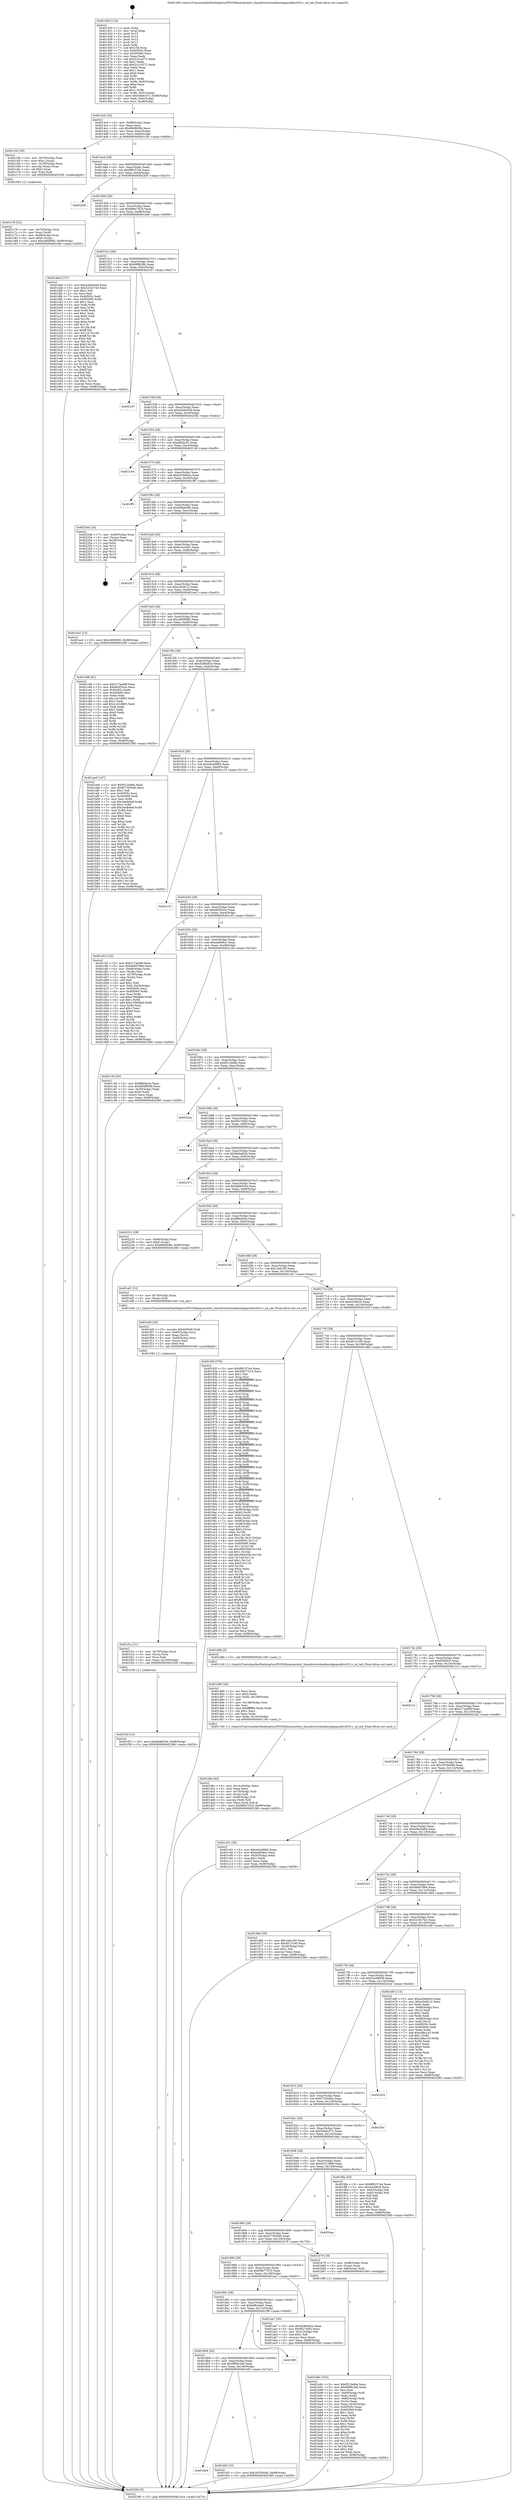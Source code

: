 digraph "0x401450" {
  label = "0x401450 (/mnt/c/Users/mathe/Desktop/tcc/POCII/binaries/extr_linuxdriversmediausbgspcadtcs033.c_sd_init_Final-ollvm.out::main(0))"
  labelloc = "t"
  node[shape=record]

  Entry [label="",width=0.3,height=0.3,shape=circle,fillcolor=black,style=filled]
  "0x4014c4" [label="{
     0x4014c4 [32]\l
     | [instrs]\l
     &nbsp;&nbsp;0x4014c4 \<+6\>: mov -0x98(%rbp),%eax\l
     &nbsp;&nbsp;0x4014ca \<+2\>: mov %eax,%ecx\l
     &nbsp;&nbsp;0x4014cc \<+6\>: sub $0x894f659b,%ecx\l
     &nbsp;&nbsp;0x4014d2 \<+6\>: mov %eax,-0xac(%rbp)\l
     &nbsp;&nbsp;0x4014d8 \<+6\>: mov %ecx,-0xb0(%rbp)\l
     &nbsp;&nbsp;0x4014de \<+6\>: je 0000000000401c5b \<main+0x80b\>\l
  }"]
  "0x401c5b" [label="{
     0x401c5b [29]\l
     | [instrs]\l
     &nbsp;&nbsp;0x401c5b \<+4\>: mov -0x78(%rbp),%rax\l
     &nbsp;&nbsp;0x401c5f \<+6\>: movl $0x1,(%rax)\l
     &nbsp;&nbsp;0x401c65 \<+4\>: mov -0x78(%rbp),%rax\l
     &nbsp;&nbsp;0x401c69 \<+3\>: movslq (%rax),%rax\l
     &nbsp;&nbsp;0x401c6c \<+4\>: shl $0x2,%rax\l
     &nbsp;&nbsp;0x401c70 \<+3\>: mov %rax,%rdi\l
     &nbsp;&nbsp;0x401c73 \<+5\>: call 0000000000401050 \<malloc@plt\>\l
     | [calls]\l
     &nbsp;&nbsp;0x401050 \{1\} (unknown)\l
  }"]
  "0x4014e4" [label="{
     0x4014e4 [28]\l
     | [instrs]\l
     &nbsp;&nbsp;0x4014e4 \<+5\>: jmp 00000000004014e9 \<main+0x99\>\l
     &nbsp;&nbsp;0x4014e9 \<+6\>: mov -0xac(%rbp),%eax\l
     &nbsp;&nbsp;0x4014ef \<+5\>: sub $0x8f8157a4,%eax\l
     &nbsp;&nbsp;0x4014f4 \<+6\>: mov %eax,-0xb4(%rbp)\l
     &nbsp;&nbsp;0x4014fa \<+6\>: je 0000000000402265 \<main+0xe15\>\l
  }"]
  Exit [label="",width=0.3,height=0.3,shape=circle,fillcolor=black,style=filled,peripheries=2]
  "0x402265" [label="{
     0x402265\l
  }", style=dashed]
  "0x401500" [label="{
     0x401500 [28]\l
     | [instrs]\l
     &nbsp;&nbsp;0x401500 \<+5\>: jmp 0000000000401505 \<main+0xb5\>\l
     &nbsp;&nbsp;0x401505 \<+6\>: mov -0xac(%rbp),%eax\l
     &nbsp;&nbsp;0x40150b \<+5\>: sub $0x98dc7d19,%eax\l
     &nbsp;&nbsp;0x401510 \<+6\>: mov %eax,-0xb8(%rbp)\l
     &nbsp;&nbsp;0x401516 \<+6\>: je 0000000000401de6 \<main+0x996\>\l
  }"]
  "0x401f2f" [label="{
     0x401f2f [15]\l
     | [instrs]\l
     &nbsp;&nbsp;0x401f2f \<+10\>: movl $0xfddbf344,-0x98(%rbp)\l
     &nbsp;&nbsp;0x401f39 \<+5\>: jmp 0000000000402380 \<main+0xf30\>\l
  }"]
  "0x401de6" [label="{
     0x401de6 [137]\l
     | [instrs]\l
     &nbsp;&nbsp;0x401de6 \<+5\>: mov $0xa2b6ed3d,%eax\l
     &nbsp;&nbsp;0x401deb \<+5\>: mov $0x522027d3,%ecx\l
     &nbsp;&nbsp;0x401df0 \<+2\>: mov $0x1,%dl\l
     &nbsp;&nbsp;0x401df2 \<+2\>: xor %esi,%esi\l
     &nbsp;&nbsp;0x401df4 \<+7\>: mov 0x40505c,%edi\l
     &nbsp;&nbsp;0x401dfb \<+8\>: mov 0x405060,%r8d\l
     &nbsp;&nbsp;0x401e03 \<+3\>: sub $0x1,%esi\l
     &nbsp;&nbsp;0x401e06 \<+3\>: mov %edi,%r9d\l
     &nbsp;&nbsp;0x401e09 \<+3\>: add %esi,%r9d\l
     &nbsp;&nbsp;0x401e0c \<+4\>: imul %r9d,%edi\l
     &nbsp;&nbsp;0x401e10 \<+3\>: and $0x1,%edi\l
     &nbsp;&nbsp;0x401e13 \<+3\>: cmp $0x0,%edi\l
     &nbsp;&nbsp;0x401e16 \<+4\>: sete %r10b\l
     &nbsp;&nbsp;0x401e1a \<+4\>: cmp $0xa,%r8d\l
     &nbsp;&nbsp;0x401e1e \<+4\>: setl %r11b\l
     &nbsp;&nbsp;0x401e22 \<+3\>: mov %r10b,%bl\l
     &nbsp;&nbsp;0x401e25 \<+3\>: xor $0xff,%bl\l
     &nbsp;&nbsp;0x401e28 \<+3\>: mov %r11b,%r14b\l
     &nbsp;&nbsp;0x401e2b \<+4\>: xor $0xff,%r14b\l
     &nbsp;&nbsp;0x401e2f \<+3\>: xor $0x0,%dl\l
     &nbsp;&nbsp;0x401e32 \<+3\>: mov %bl,%r15b\l
     &nbsp;&nbsp;0x401e35 \<+4\>: and $0x0,%r15b\l
     &nbsp;&nbsp;0x401e39 \<+3\>: and %dl,%r10b\l
     &nbsp;&nbsp;0x401e3c \<+3\>: mov %r14b,%r12b\l
     &nbsp;&nbsp;0x401e3f \<+4\>: and $0x0,%r12b\l
     &nbsp;&nbsp;0x401e43 \<+3\>: and %dl,%r11b\l
     &nbsp;&nbsp;0x401e46 \<+3\>: or %r10b,%r15b\l
     &nbsp;&nbsp;0x401e49 \<+3\>: or %r11b,%r12b\l
     &nbsp;&nbsp;0x401e4c \<+3\>: xor %r12b,%r15b\l
     &nbsp;&nbsp;0x401e4f \<+3\>: or %r14b,%bl\l
     &nbsp;&nbsp;0x401e52 \<+3\>: xor $0xff,%bl\l
     &nbsp;&nbsp;0x401e55 \<+3\>: or $0x0,%dl\l
     &nbsp;&nbsp;0x401e58 \<+2\>: and %dl,%bl\l
     &nbsp;&nbsp;0x401e5a \<+3\>: or %bl,%r15b\l
     &nbsp;&nbsp;0x401e5d \<+4\>: test $0x1,%r15b\l
     &nbsp;&nbsp;0x401e61 \<+3\>: cmovne %ecx,%eax\l
     &nbsp;&nbsp;0x401e64 \<+6\>: mov %eax,-0x98(%rbp)\l
     &nbsp;&nbsp;0x401e6a \<+5\>: jmp 0000000000402380 \<main+0xf30\>\l
  }"]
  "0x40151c" [label="{
     0x40151c [28]\l
     | [instrs]\l
     &nbsp;&nbsp;0x40151c \<+5\>: jmp 0000000000401521 \<main+0xd1\>\l
     &nbsp;&nbsp;0x401521 \<+6\>: mov -0xac(%rbp),%eax\l
     &nbsp;&nbsp;0x401527 \<+5\>: sub $0x98ffb28b,%eax\l
     &nbsp;&nbsp;0x40152c \<+6\>: mov %eax,-0xbc(%rbp)\l
     &nbsp;&nbsp;0x401532 \<+6\>: je 0000000000402167 \<main+0xd17\>\l
  }"]
  "0x401f1a" [label="{
     0x401f1a [21]\l
     | [instrs]\l
     &nbsp;&nbsp;0x401f1a \<+4\>: mov -0x70(%rbp),%rcx\l
     &nbsp;&nbsp;0x401f1e \<+3\>: mov (%rcx),%rcx\l
     &nbsp;&nbsp;0x401f21 \<+3\>: mov %rcx,%rdi\l
     &nbsp;&nbsp;0x401f24 \<+6\>: mov %eax,-0x150(%rbp)\l
     &nbsp;&nbsp;0x401f2a \<+5\>: call 0000000000401030 \<free@plt\>\l
     | [calls]\l
     &nbsp;&nbsp;0x401030 \{1\} (unknown)\l
  }"]
  "0x402167" [label="{
     0x402167\l
  }", style=dashed]
  "0x401538" [label="{
     0x401538 [28]\l
     | [instrs]\l
     &nbsp;&nbsp;0x401538 \<+5\>: jmp 000000000040153d \<main+0xed\>\l
     &nbsp;&nbsp;0x40153d \<+6\>: mov -0xac(%rbp),%eax\l
     &nbsp;&nbsp;0x401543 \<+5\>: sub $0xa2b6ed3d,%eax\l
     &nbsp;&nbsp;0x401548 \<+6\>: mov %eax,-0xc0(%rbp)\l
     &nbsp;&nbsp;0x40154e \<+6\>: je 0000000000402302 \<main+0xeb2\>\l
  }"]
  "0x401efd" [label="{
     0x401efd [29]\l
     | [instrs]\l
     &nbsp;&nbsp;0x401efd \<+10\>: movabs $0x4030d6,%rdi\l
     &nbsp;&nbsp;0x401f07 \<+4\>: mov -0x60(%rbp),%rcx\l
     &nbsp;&nbsp;0x401f0b \<+2\>: mov %eax,(%rcx)\l
     &nbsp;&nbsp;0x401f0d \<+4\>: mov -0x60(%rbp),%rcx\l
     &nbsp;&nbsp;0x401f11 \<+2\>: mov (%rcx),%esi\l
     &nbsp;&nbsp;0x401f13 \<+2\>: mov $0x0,%al\l
     &nbsp;&nbsp;0x401f15 \<+5\>: call 0000000000401040 \<printf@plt\>\l
     | [calls]\l
     &nbsp;&nbsp;0x401040 \{1\} (unknown)\l
  }"]
  "0x402302" [label="{
     0x402302\l
  }", style=dashed]
  "0x401554" [label="{
     0x401554 [28]\l
     | [instrs]\l
     &nbsp;&nbsp;0x401554 \<+5\>: jmp 0000000000401559 \<main+0x109\>\l
     &nbsp;&nbsp;0x401559 \<+6\>: mov -0xac(%rbp),%eax\l
     &nbsp;&nbsp;0x40155f \<+5\>: sub $0xa6f2e2f1,%eax\l
     &nbsp;&nbsp;0x401564 \<+6\>: mov %eax,-0xc4(%rbp)\l
     &nbsp;&nbsp;0x40156a \<+6\>: je 0000000000402149 \<main+0xcf9\>\l
  }"]
  "0x401dbc" [label="{
     0x401dbc [42]\l
     | [instrs]\l
     &nbsp;&nbsp;0x401dbc \<+6\>: mov -0x14c(%rbp),%ecx\l
     &nbsp;&nbsp;0x401dc2 \<+3\>: imul %eax,%ecx\l
     &nbsp;&nbsp;0x401dc5 \<+4\>: mov -0x70(%rbp),%rdi\l
     &nbsp;&nbsp;0x401dc9 \<+3\>: mov (%rdi),%rdi\l
     &nbsp;&nbsp;0x401dcc \<+4\>: mov -0x68(%rbp),%r8\l
     &nbsp;&nbsp;0x401dd0 \<+3\>: movslq (%r8),%r8\l
     &nbsp;&nbsp;0x401dd3 \<+4\>: mov %ecx,(%rdi,%r8,4)\l
     &nbsp;&nbsp;0x401dd7 \<+10\>: movl $0x98dc7d19,-0x98(%rbp)\l
     &nbsp;&nbsp;0x401de1 \<+5\>: jmp 0000000000402380 \<main+0xf30\>\l
  }"]
  "0x402149" [label="{
     0x402149\l
  }", style=dashed]
  "0x401570" [label="{
     0x401570 [28]\l
     | [instrs]\l
     &nbsp;&nbsp;0x401570 \<+5\>: jmp 0000000000401575 \<main+0x125\>\l
     &nbsp;&nbsp;0x401575 \<+6\>: mov -0xac(%rbp),%eax\l
     &nbsp;&nbsp;0x40157b \<+5\>: sub $0xb329da2e,%eax\l
     &nbsp;&nbsp;0x401580 \<+6\>: mov %eax,-0xc8(%rbp)\l
     &nbsp;&nbsp;0x401586 \<+6\>: je 0000000000401ff5 \<main+0xba5\>\l
  }"]
  "0x401d90" [label="{
     0x401d90 [44]\l
     | [instrs]\l
     &nbsp;&nbsp;0x401d90 \<+2\>: xor %ecx,%ecx\l
     &nbsp;&nbsp;0x401d92 \<+5\>: mov $0x2,%edx\l
     &nbsp;&nbsp;0x401d97 \<+6\>: mov %edx,-0x148(%rbp)\l
     &nbsp;&nbsp;0x401d9d \<+1\>: cltd\l
     &nbsp;&nbsp;0x401d9e \<+6\>: mov -0x148(%rbp),%esi\l
     &nbsp;&nbsp;0x401da4 \<+2\>: idiv %esi\l
     &nbsp;&nbsp;0x401da6 \<+6\>: imul $0xfffffffe,%edx,%edx\l
     &nbsp;&nbsp;0x401dac \<+3\>: sub $0x1,%ecx\l
     &nbsp;&nbsp;0x401daf \<+2\>: sub %ecx,%edx\l
     &nbsp;&nbsp;0x401db1 \<+6\>: mov %edx,-0x14c(%rbp)\l
     &nbsp;&nbsp;0x401db7 \<+5\>: call 0000000000401160 \<next_i\>\l
     | [calls]\l
     &nbsp;&nbsp;0x401160 \{1\} (/mnt/c/Users/mathe/Desktop/tcc/POCII/binaries/extr_linuxdriversmediausbgspcadtcs033.c_sd_init_Final-ollvm.out::next_i)\l
  }"]
  "0x401ff5" [label="{
     0x401ff5\l
  }", style=dashed]
  "0x40158c" [label="{
     0x40158c [28]\l
     | [instrs]\l
     &nbsp;&nbsp;0x40158c \<+5\>: jmp 0000000000401591 \<main+0x141\>\l
     &nbsp;&nbsp;0x401591 \<+6\>: mov -0xac(%rbp),%eax\l
     &nbsp;&nbsp;0x401597 \<+5\>: sub $0xb9b6fc86,%eax\l
     &nbsp;&nbsp;0x40159c \<+6\>: mov %eax,-0xcc(%rbp)\l
     &nbsp;&nbsp;0x4015a2 \<+6\>: je 000000000040224d \<main+0xdfd\>\l
  }"]
  "0x401c78" [label="{
     0x401c78 [32]\l
     | [instrs]\l
     &nbsp;&nbsp;0x401c78 \<+4\>: mov -0x70(%rbp),%rdi\l
     &nbsp;&nbsp;0x401c7c \<+3\>: mov %rax,(%rdi)\l
     &nbsp;&nbsp;0x401c7f \<+4\>: mov -0x68(%rbp),%rax\l
     &nbsp;&nbsp;0x401c83 \<+6\>: movl $0x0,(%rax)\l
     &nbsp;&nbsp;0x401c89 \<+10\>: movl $0xcd95f085,-0x98(%rbp)\l
     &nbsp;&nbsp;0x401c93 \<+5\>: jmp 0000000000402380 \<main+0xf30\>\l
  }"]
  "0x40224d" [label="{
     0x40224d [24]\l
     | [instrs]\l
     &nbsp;&nbsp;0x40224d \<+7\>: mov -0x90(%rbp),%rax\l
     &nbsp;&nbsp;0x402254 \<+2\>: mov (%rax),%eax\l
     &nbsp;&nbsp;0x402256 \<+4\>: lea -0x28(%rbp),%rsp\l
     &nbsp;&nbsp;0x40225a \<+1\>: pop %rbx\l
     &nbsp;&nbsp;0x40225b \<+2\>: pop %r12\l
     &nbsp;&nbsp;0x40225d \<+2\>: pop %r13\l
     &nbsp;&nbsp;0x40225f \<+2\>: pop %r14\l
     &nbsp;&nbsp;0x402261 \<+2\>: pop %r15\l
     &nbsp;&nbsp;0x402263 \<+1\>: pop %rbp\l
     &nbsp;&nbsp;0x402264 \<+1\>: ret\l
  }"]
  "0x4015a8" [label="{
     0x4015a8 [28]\l
     | [instrs]\l
     &nbsp;&nbsp;0x4015a8 \<+5\>: jmp 00000000004015ad \<main+0x15d\>\l
     &nbsp;&nbsp;0x4015ad \<+6\>: mov -0xac(%rbp),%eax\l
     &nbsp;&nbsp;0x4015b3 \<+5\>: sub $0xbc4c2a01,%eax\l
     &nbsp;&nbsp;0x4015b8 \<+6\>: mov %eax,-0xd0(%rbp)\l
     &nbsp;&nbsp;0x4015be \<+6\>: je 0000000000402017 \<main+0xbc7\>\l
  }"]
  "0x4018d4" [label="{
     0x4018d4\l
  }", style=dashed]
  "0x402017" [label="{
     0x402017\l
  }", style=dashed]
  "0x4015c4" [label="{
     0x4015c4 [28]\l
     | [instrs]\l
     &nbsp;&nbsp;0x4015c4 \<+5\>: jmp 00000000004015c9 \<main+0x179\>\l
     &nbsp;&nbsp;0x4015c9 \<+6\>: mov -0xac(%rbp),%eax\l
     &nbsp;&nbsp;0x4015cf \<+5\>: sub $0xcc9c8c12,%eax\l
     &nbsp;&nbsp;0x4015d4 \<+6\>: mov %eax,-0xd4(%rbp)\l
     &nbsp;&nbsp;0x4015da \<+6\>: je 0000000000401ee2 \<main+0xa92\>\l
  }"]
  "0x401bf2" [label="{
     0x401bf2 [15]\l
     | [instrs]\l
     &nbsp;&nbsp;0x401bf2 \<+10\>: movl $0x30350d46,-0x98(%rbp)\l
     &nbsp;&nbsp;0x401bfc \<+5\>: jmp 0000000000402380 \<main+0xf30\>\l
  }"]
  "0x401ee2" [label="{
     0x401ee2 [15]\l
     | [instrs]\l
     &nbsp;&nbsp;0x401ee2 \<+10\>: movl $0xcd95f085,-0x98(%rbp)\l
     &nbsp;&nbsp;0x401eec \<+5\>: jmp 0000000000402380 \<main+0xf30\>\l
  }"]
  "0x4015e0" [label="{
     0x4015e0 [28]\l
     | [instrs]\l
     &nbsp;&nbsp;0x4015e0 \<+5\>: jmp 00000000004015e5 \<main+0x195\>\l
     &nbsp;&nbsp;0x4015e5 \<+6\>: mov -0xac(%rbp),%eax\l
     &nbsp;&nbsp;0x4015eb \<+5\>: sub $0xcd95f085,%eax\l
     &nbsp;&nbsp;0x4015f0 \<+6\>: mov %eax,-0xd8(%rbp)\l
     &nbsp;&nbsp;0x4015f6 \<+6\>: je 0000000000401c98 \<main+0x848\>\l
  }"]
  "0x4018b8" [label="{
     0x4018b8 [28]\l
     | [instrs]\l
     &nbsp;&nbsp;0x4018b8 \<+5\>: jmp 00000000004018bd \<main+0x46d\>\l
     &nbsp;&nbsp;0x4018bd \<+6\>: mov -0xac(%rbp),%eax\l
     &nbsp;&nbsp;0x4018c3 \<+5\>: sub $0x6f69c2a6,%eax\l
     &nbsp;&nbsp;0x4018c8 \<+6\>: mov %eax,-0x140(%rbp)\l
     &nbsp;&nbsp;0x4018ce \<+6\>: je 0000000000401bf2 \<main+0x7a2\>\l
  }"]
  "0x401c98" [label="{
     0x401c98 [91]\l
     | [instrs]\l
     &nbsp;&nbsp;0x401c98 \<+5\>: mov $0x217ae99f,%eax\l
     &nbsp;&nbsp;0x401c9d \<+5\>: mov $0xe63f342e,%ecx\l
     &nbsp;&nbsp;0x401ca2 \<+7\>: mov 0x40505c,%edx\l
     &nbsp;&nbsp;0x401ca9 \<+7\>: mov 0x405060,%esi\l
     &nbsp;&nbsp;0x401cb0 \<+2\>: mov %edx,%edi\l
     &nbsp;&nbsp;0x401cb2 \<+6\>: sub $0x1c41d893,%edi\l
     &nbsp;&nbsp;0x401cb8 \<+3\>: sub $0x1,%edi\l
     &nbsp;&nbsp;0x401cbb \<+6\>: add $0x1c41d893,%edi\l
     &nbsp;&nbsp;0x401cc1 \<+3\>: imul %edi,%edx\l
     &nbsp;&nbsp;0x401cc4 \<+3\>: and $0x1,%edx\l
     &nbsp;&nbsp;0x401cc7 \<+3\>: cmp $0x0,%edx\l
     &nbsp;&nbsp;0x401cca \<+4\>: sete %r8b\l
     &nbsp;&nbsp;0x401cce \<+3\>: cmp $0xa,%esi\l
     &nbsp;&nbsp;0x401cd1 \<+4\>: setl %r9b\l
     &nbsp;&nbsp;0x401cd5 \<+3\>: mov %r8b,%r10b\l
     &nbsp;&nbsp;0x401cd8 \<+3\>: and %r9b,%r10b\l
     &nbsp;&nbsp;0x401cdb \<+3\>: xor %r9b,%r8b\l
     &nbsp;&nbsp;0x401cde \<+3\>: or %r8b,%r10b\l
     &nbsp;&nbsp;0x401ce1 \<+4\>: test $0x1,%r10b\l
     &nbsp;&nbsp;0x401ce5 \<+3\>: cmovne %ecx,%eax\l
     &nbsp;&nbsp;0x401ce8 \<+6\>: mov %eax,-0x98(%rbp)\l
     &nbsp;&nbsp;0x401cee \<+5\>: jmp 0000000000402380 \<main+0xf30\>\l
  }"]
  "0x4015fc" [label="{
     0x4015fc [28]\l
     | [instrs]\l
     &nbsp;&nbsp;0x4015fc \<+5\>: jmp 0000000000401601 \<main+0x1b1\>\l
     &nbsp;&nbsp;0x401601 \<+6\>: mov -0xac(%rbp),%eax\l
     &nbsp;&nbsp;0x401607 \<+5\>: sub $0xd286a92e,%eax\l
     &nbsp;&nbsp;0x40160c \<+6\>: mov %eax,-0xdc(%rbp)\l
     &nbsp;&nbsp;0x401612 \<+6\>: je 0000000000401ae6 \<main+0x696\>\l
  }"]
  "0x401f9f" [label="{
     0x401f9f\l
  }", style=dashed]
  "0x401ae6" [label="{
     0x401ae6 [147]\l
     | [instrs]\l
     &nbsp;&nbsp;0x401ae6 \<+5\>: mov $0xf512ed8a,%eax\l
     &nbsp;&nbsp;0x401aeb \<+5\>: mov $0x67763046,%ecx\l
     &nbsp;&nbsp;0x401af0 \<+2\>: mov $0x1,%dl\l
     &nbsp;&nbsp;0x401af2 \<+7\>: mov 0x40505c,%esi\l
     &nbsp;&nbsp;0x401af9 \<+7\>: mov 0x405060,%edi\l
     &nbsp;&nbsp;0x401b00 \<+3\>: mov %esi,%r8d\l
     &nbsp;&nbsp;0x401b03 \<+7\>: sub $0x3ee8deef,%r8d\l
     &nbsp;&nbsp;0x401b0a \<+4\>: sub $0x1,%r8d\l
     &nbsp;&nbsp;0x401b0e \<+7\>: add $0x3ee8deef,%r8d\l
     &nbsp;&nbsp;0x401b15 \<+4\>: imul %r8d,%esi\l
     &nbsp;&nbsp;0x401b19 \<+3\>: and $0x1,%esi\l
     &nbsp;&nbsp;0x401b1c \<+3\>: cmp $0x0,%esi\l
     &nbsp;&nbsp;0x401b1f \<+4\>: sete %r9b\l
     &nbsp;&nbsp;0x401b23 \<+3\>: cmp $0xa,%edi\l
     &nbsp;&nbsp;0x401b26 \<+4\>: setl %r10b\l
     &nbsp;&nbsp;0x401b2a \<+3\>: mov %r9b,%r11b\l
     &nbsp;&nbsp;0x401b2d \<+4\>: xor $0xff,%r11b\l
     &nbsp;&nbsp;0x401b31 \<+3\>: mov %r10b,%bl\l
     &nbsp;&nbsp;0x401b34 \<+3\>: xor $0xff,%bl\l
     &nbsp;&nbsp;0x401b37 \<+3\>: xor $0x1,%dl\l
     &nbsp;&nbsp;0x401b3a \<+3\>: mov %r11b,%r14b\l
     &nbsp;&nbsp;0x401b3d \<+4\>: and $0xff,%r14b\l
     &nbsp;&nbsp;0x401b41 \<+3\>: and %dl,%r9b\l
     &nbsp;&nbsp;0x401b44 \<+3\>: mov %bl,%r15b\l
     &nbsp;&nbsp;0x401b47 \<+4\>: and $0xff,%r15b\l
     &nbsp;&nbsp;0x401b4b \<+3\>: and %dl,%r10b\l
     &nbsp;&nbsp;0x401b4e \<+3\>: or %r9b,%r14b\l
     &nbsp;&nbsp;0x401b51 \<+3\>: or %r10b,%r15b\l
     &nbsp;&nbsp;0x401b54 \<+3\>: xor %r15b,%r14b\l
     &nbsp;&nbsp;0x401b57 \<+3\>: or %bl,%r11b\l
     &nbsp;&nbsp;0x401b5a \<+4\>: xor $0xff,%r11b\l
     &nbsp;&nbsp;0x401b5e \<+3\>: or $0x1,%dl\l
     &nbsp;&nbsp;0x401b61 \<+3\>: and %dl,%r11b\l
     &nbsp;&nbsp;0x401b64 \<+3\>: or %r11b,%r14b\l
     &nbsp;&nbsp;0x401b67 \<+4\>: test $0x1,%r14b\l
     &nbsp;&nbsp;0x401b6b \<+3\>: cmovne %ecx,%eax\l
     &nbsp;&nbsp;0x401b6e \<+6\>: mov %eax,-0x98(%rbp)\l
     &nbsp;&nbsp;0x401b74 \<+5\>: jmp 0000000000402380 \<main+0xf30\>\l
  }"]
  "0x401618" [label="{
     0x401618 [28]\l
     | [instrs]\l
     &nbsp;&nbsp;0x401618 \<+5\>: jmp 000000000040161d \<main+0x1cd\>\l
     &nbsp;&nbsp;0x40161d \<+6\>: mov -0xac(%rbp),%eax\l
     &nbsp;&nbsp;0x401623 \<+5\>: sub $0xe42e9682,%eax\l
     &nbsp;&nbsp;0x401628 \<+6\>: mov %eax,-0xe0(%rbp)\l
     &nbsp;&nbsp;0x40162e \<+6\>: je 0000000000401c1f \<main+0x7cf\>\l
  }"]
  "0x401b8c" [label="{
     0x401b8c [102]\l
     | [instrs]\l
     &nbsp;&nbsp;0x401b8c \<+5\>: mov $0xf512ed8a,%ecx\l
     &nbsp;&nbsp;0x401b91 \<+5\>: mov $0x6f69c2a6,%edx\l
     &nbsp;&nbsp;0x401b96 \<+2\>: xor %esi,%esi\l
     &nbsp;&nbsp;0x401b98 \<+4\>: mov -0x80(%rbp),%rdi\l
     &nbsp;&nbsp;0x401b9c \<+2\>: mov %eax,(%rdi)\l
     &nbsp;&nbsp;0x401b9e \<+4\>: mov -0x80(%rbp),%rdi\l
     &nbsp;&nbsp;0x401ba2 \<+2\>: mov (%rdi),%eax\l
     &nbsp;&nbsp;0x401ba4 \<+3\>: mov %eax,-0x30(%rbp)\l
     &nbsp;&nbsp;0x401ba7 \<+7\>: mov 0x40505c,%eax\l
     &nbsp;&nbsp;0x401bae \<+8\>: mov 0x405060,%r8d\l
     &nbsp;&nbsp;0x401bb6 \<+3\>: sub $0x1,%esi\l
     &nbsp;&nbsp;0x401bb9 \<+3\>: mov %eax,%r9d\l
     &nbsp;&nbsp;0x401bbc \<+3\>: add %esi,%r9d\l
     &nbsp;&nbsp;0x401bbf \<+4\>: imul %r9d,%eax\l
     &nbsp;&nbsp;0x401bc3 \<+3\>: and $0x1,%eax\l
     &nbsp;&nbsp;0x401bc6 \<+3\>: cmp $0x0,%eax\l
     &nbsp;&nbsp;0x401bc9 \<+4\>: sete %r10b\l
     &nbsp;&nbsp;0x401bcd \<+4\>: cmp $0xa,%r8d\l
     &nbsp;&nbsp;0x401bd1 \<+4\>: setl %r11b\l
     &nbsp;&nbsp;0x401bd5 \<+3\>: mov %r10b,%bl\l
     &nbsp;&nbsp;0x401bd8 \<+3\>: and %r11b,%bl\l
     &nbsp;&nbsp;0x401bdb \<+3\>: xor %r11b,%r10b\l
     &nbsp;&nbsp;0x401bde \<+3\>: or %r10b,%bl\l
     &nbsp;&nbsp;0x401be1 \<+3\>: test $0x1,%bl\l
     &nbsp;&nbsp;0x401be4 \<+3\>: cmovne %edx,%ecx\l
     &nbsp;&nbsp;0x401be7 \<+6\>: mov %ecx,-0x98(%rbp)\l
     &nbsp;&nbsp;0x401bed \<+5\>: jmp 0000000000402380 \<main+0xf30\>\l
  }"]
  "0x401c1f" [label="{
     0x401c1f\l
  }", style=dashed]
  "0x401634" [label="{
     0x401634 [28]\l
     | [instrs]\l
     &nbsp;&nbsp;0x401634 \<+5\>: jmp 0000000000401639 \<main+0x1e9\>\l
     &nbsp;&nbsp;0x401639 \<+6\>: mov -0xac(%rbp),%eax\l
     &nbsp;&nbsp;0x40163f \<+5\>: sub $0xe63f342e,%eax\l
     &nbsp;&nbsp;0x401644 \<+6\>: mov %eax,-0xe4(%rbp)\l
     &nbsp;&nbsp;0x40164a \<+6\>: je 0000000000401cf3 \<main+0x8a3\>\l
  }"]
  "0x40189c" [label="{
     0x40189c [28]\l
     | [instrs]\l
     &nbsp;&nbsp;0x40189c \<+5\>: jmp 00000000004018a1 \<main+0x451\>\l
     &nbsp;&nbsp;0x4018a1 \<+6\>: mov -0xac(%rbp),%eax\l
     &nbsp;&nbsp;0x4018a7 \<+5\>: sub $0x6d8c4ad1,%eax\l
     &nbsp;&nbsp;0x4018ac \<+6\>: mov %eax,-0x13c(%rbp)\l
     &nbsp;&nbsp;0x4018b2 \<+6\>: je 0000000000401f9f \<main+0xb4f\>\l
  }"]
  "0x401cf3" [label="{
     0x401cf3 [122]\l
     | [instrs]\l
     &nbsp;&nbsp;0x401cf3 \<+5\>: mov $0x217ae99f,%eax\l
     &nbsp;&nbsp;0x401cf8 \<+5\>: mov $0x4684798d,%ecx\l
     &nbsp;&nbsp;0x401cfd \<+4\>: mov -0x68(%rbp),%rdx\l
     &nbsp;&nbsp;0x401d01 \<+2\>: mov (%rdx),%esi\l
     &nbsp;&nbsp;0x401d03 \<+4\>: mov -0x78(%rbp),%rdx\l
     &nbsp;&nbsp;0x401d07 \<+2\>: cmp (%rdx),%esi\l
     &nbsp;&nbsp;0x401d09 \<+4\>: setl %dil\l
     &nbsp;&nbsp;0x401d0d \<+4\>: and $0x1,%dil\l
     &nbsp;&nbsp;0x401d11 \<+4\>: mov %dil,-0x29(%rbp)\l
     &nbsp;&nbsp;0x401d15 \<+7\>: mov 0x40505c,%esi\l
     &nbsp;&nbsp;0x401d1c \<+8\>: mov 0x405060,%r8d\l
     &nbsp;&nbsp;0x401d24 \<+3\>: mov %esi,%r9d\l
     &nbsp;&nbsp;0x401d27 \<+7\>: sub $0xe766d8a9,%r9d\l
     &nbsp;&nbsp;0x401d2e \<+4\>: sub $0x1,%r9d\l
     &nbsp;&nbsp;0x401d32 \<+7\>: add $0xe766d8a9,%r9d\l
     &nbsp;&nbsp;0x401d39 \<+4\>: imul %r9d,%esi\l
     &nbsp;&nbsp;0x401d3d \<+3\>: and $0x1,%esi\l
     &nbsp;&nbsp;0x401d40 \<+3\>: cmp $0x0,%esi\l
     &nbsp;&nbsp;0x401d43 \<+4\>: sete %dil\l
     &nbsp;&nbsp;0x401d47 \<+4\>: cmp $0xa,%r8d\l
     &nbsp;&nbsp;0x401d4b \<+4\>: setl %r10b\l
     &nbsp;&nbsp;0x401d4f \<+3\>: mov %dil,%r11b\l
     &nbsp;&nbsp;0x401d52 \<+3\>: and %r10b,%r11b\l
     &nbsp;&nbsp;0x401d55 \<+3\>: xor %r10b,%dil\l
     &nbsp;&nbsp;0x401d58 \<+3\>: or %dil,%r11b\l
     &nbsp;&nbsp;0x401d5b \<+4\>: test $0x1,%r11b\l
     &nbsp;&nbsp;0x401d5f \<+3\>: cmovne %ecx,%eax\l
     &nbsp;&nbsp;0x401d62 \<+6\>: mov %eax,-0x98(%rbp)\l
     &nbsp;&nbsp;0x401d68 \<+5\>: jmp 0000000000402380 \<main+0xf30\>\l
  }"]
  "0x401650" [label="{
     0x401650 [28]\l
     | [instrs]\l
     &nbsp;&nbsp;0x401650 \<+5\>: jmp 0000000000401655 \<main+0x205\>\l
     &nbsp;&nbsp;0x401655 \<+6\>: mov -0xac(%rbp),%eax\l
     &nbsp;&nbsp;0x40165b \<+5\>: sub $0xea6f48cc,%eax\l
     &nbsp;&nbsp;0x401660 \<+6\>: mov %eax,-0xe8(%rbp)\l
     &nbsp;&nbsp;0x401666 \<+6\>: je 0000000000401c3d \<main+0x7ed\>\l
  }"]
  "0x401aa7" [label="{
     0x401aa7 [30]\l
     | [instrs]\l
     &nbsp;&nbsp;0x401aa7 \<+5\>: mov $0xd286a92e,%eax\l
     &nbsp;&nbsp;0x401aac \<+5\>: mov $0xf627af43,%ecx\l
     &nbsp;&nbsp;0x401ab1 \<+3\>: mov -0x31(%rbp),%dl\l
     &nbsp;&nbsp;0x401ab4 \<+3\>: test $0x1,%dl\l
     &nbsp;&nbsp;0x401ab7 \<+3\>: cmovne %ecx,%eax\l
     &nbsp;&nbsp;0x401aba \<+6\>: mov %eax,-0x98(%rbp)\l
     &nbsp;&nbsp;0x401ac0 \<+5\>: jmp 0000000000402380 \<main+0xf30\>\l
  }"]
  "0x401c3d" [label="{
     0x401c3d [30]\l
     | [instrs]\l
     &nbsp;&nbsp;0x401c3d \<+5\>: mov $0xff9e9a3e,%eax\l
     &nbsp;&nbsp;0x401c42 \<+5\>: mov $0x894f659b,%ecx\l
     &nbsp;&nbsp;0x401c47 \<+3\>: mov -0x30(%rbp),%edx\l
     &nbsp;&nbsp;0x401c4a \<+3\>: cmp $0x0,%edx\l
     &nbsp;&nbsp;0x401c4d \<+3\>: cmove %ecx,%eax\l
     &nbsp;&nbsp;0x401c50 \<+6\>: mov %eax,-0x98(%rbp)\l
     &nbsp;&nbsp;0x401c56 \<+5\>: jmp 0000000000402380 \<main+0xf30\>\l
  }"]
  "0x40166c" [label="{
     0x40166c [28]\l
     | [instrs]\l
     &nbsp;&nbsp;0x40166c \<+5\>: jmp 0000000000401671 \<main+0x221\>\l
     &nbsp;&nbsp;0x401671 \<+6\>: mov -0xac(%rbp),%eax\l
     &nbsp;&nbsp;0x401677 \<+5\>: sub $0xf512ed8a,%eax\l
     &nbsp;&nbsp;0x40167c \<+6\>: mov %eax,-0xec(%rbp)\l
     &nbsp;&nbsp;0x401682 \<+6\>: je 00000000004022aa \<main+0xe5a\>\l
  }"]
  "0x401880" [label="{
     0x401880 [28]\l
     | [instrs]\l
     &nbsp;&nbsp;0x401880 \<+5\>: jmp 0000000000401885 \<main+0x435\>\l
     &nbsp;&nbsp;0x401885 \<+6\>: mov -0xac(%rbp),%eax\l
     &nbsp;&nbsp;0x40188b \<+5\>: sub $0x69b77015,%eax\l
     &nbsp;&nbsp;0x401890 \<+6\>: mov %eax,-0x138(%rbp)\l
     &nbsp;&nbsp;0x401896 \<+6\>: je 0000000000401aa7 \<main+0x657\>\l
  }"]
  "0x4022aa" [label="{
     0x4022aa\l
  }", style=dashed]
  "0x401688" [label="{
     0x401688 [28]\l
     | [instrs]\l
     &nbsp;&nbsp;0x401688 \<+5\>: jmp 000000000040168d \<main+0x23d\>\l
     &nbsp;&nbsp;0x40168d \<+6\>: mov -0xac(%rbp),%eax\l
     &nbsp;&nbsp;0x401693 \<+5\>: sub $0xf627af43,%eax\l
     &nbsp;&nbsp;0x401698 \<+6\>: mov %eax,-0xf0(%rbp)\l
     &nbsp;&nbsp;0x40169e \<+6\>: je 0000000000401ac5 \<main+0x675\>\l
  }"]
  "0x401b79" [label="{
     0x401b79 [19]\l
     | [instrs]\l
     &nbsp;&nbsp;0x401b79 \<+7\>: mov -0x88(%rbp),%rax\l
     &nbsp;&nbsp;0x401b80 \<+3\>: mov (%rax),%rax\l
     &nbsp;&nbsp;0x401b83 \<+4\>: mov 0x8(%rax),%rdi\l
     &nbsp;&nbsp;0x401b87 \<+5\>: call 0000000000401060 \<atoi@plt\>\l
     | [calls]\l
     &nbsp;&nbsp;0x401060 \{1\} (unknown)\l
  }"]
  "0x401ac5" [label="{
     0x401ac5\l
  }", style=dashed]
  "0x4016a4" [label="{
     0x4016a4 [28]\l
     | [instrs]\l
     &nbsp;&nbsp;0x4016a4 \<+5\>: jmp 00000000004016a9 \<main+0x259\>\l
     &nbsp;&nbsp;0x4016a9 \<+6\>: mov -0xac(%rbp),%eax\l
     &nbsp;&nbsp;0x4016af \<+5\>: sub $0xfddad62b,%eax\l
     &nbsp;&nbsp;0x4016b4 \<+6\>: mov %eax,-0xf4(%rbp)\l
     &nbsp;&nbsp;0x4016ba \<+6\>: je 0000000000402371 \<main+0xf21\>\l
  }"]
  "0x401864" [label="{
     0x401864 [28]\l
     | [instrs]\l
     &nbsp;&nbsp;0x401864 \<+5\>: jmp 0000000000401869 \<main+0x419\>\l
     &nbsp;&nbsp;0x401869 \<+6\>: mov -0xac(%rbp),%eax\l
     &nbsp;&nbsp;0x40186f \<+5\>: sub $0x67763046,%eax\l
     &nbsp;&nbsp;0x401874 \<+6\>: mov %eax,-0x134(%rbp)\l
     &nbsp;&nbsp;0x40187a \<+6\>: je 0000000000401b79 \<main+0x729\>\l
  }"]
  "0x402371" [label="{
     0x402371\l
  }", style=dashed]
  "0x4016c0" [label="{
     0x4016c0 [28]\l
     | [instrs]\l
     &nbsp;&nbsp;0x4016c0 \<+5\>: jmp 00000000004016c5 \<main+0x275\>\l
     &nbsp;&nbsp;0x4016c5 \<+6\>: mov -0xac(%rbp),%eax\l
     &nbsp;&nbsp;0x4016cb \<+5\>: sub $0xfddbf344,%eax\l
     &nbsp;&nbsp;0x4016d0 \<+6\>: mov %eax,-0xf8(%rbp)\l
     &nbsp;&nbsp;0x4016d6 \<+6\>: je 0000000000402231 \<main+0xde1\>\l
  }"]
  "0x4020aa" [label="{
     0x4020aa\l
  }", style=dashed]
  "0x402231" [label="{
     0x402231 [28]\l
     | [instrs]\l
     &nbsp;&nbsp;0x402231 \<+7\>: mov -0x90(%rbp),%rax\l
     &nbsp;&nbsp;0x402238 \<+6\>: movl $0x0,(%rax)\l
     &nbsp;&nbsp;0x40223e \<+10\>: movl $0xb9b6fc86,-0x98(%rbp)\l
     &nbsp;&nbsp;0x402248 \<+5\>: jmp 0000000000402380 \<main+0xf30\>\l
  }"]
  "0x4016dc" [label="{
     0x4016dc [28]\l
     | [instrs]\l
     &nbsp;&nbsp;0x4016dc \<+5\>: jmp 00000000004016e1 \<main+0x291\>\l
     &nbsp;&nbsp;0x4016e1 \<+6\>: mov -0xac(%rbp),%eax\l
     &nbsp;&nbsp;0x4016e7 \<+5\>: sub $0xff9e9a3e,%eax\l
     &nbsp;&nbsp;0x4016ec \<+6\>: mov %eax,-0xfc(%rbp)\l
     &nbsp;&nbsp;0x4016f2 \<+6\>: je 0000000000402158 \<main+0xd08\>\l
  }"]
  "0x401450" [label="{
     0x401450 [116]\l
     | [instrs]\l
     &nbsp;&nbsp;0x401450 \<+1\>: push %rbp\l
     &nbsp;&nbsp;0x401451 \<+3\>: mov %rsp,%rbp\l
     &nbsp;&nbsp;0x401454 \<+2\>: push %r15\l
     &nbsp;&nbsp;0x401456 \<+2\>: push %r14\l
     &nbsp;&nbsp;0x401458 \<+2\>: push %r13\l
     &nbsp;&nbsp;0x40145a \<+2\>: push %r12\l
     &nbsp;&nbsp;0x40145c \<+1\>: push %rbx\l
     &nbsp;&nbsp;0x40145d \<+7\>: sub $0x158,%rsp\l
     &nbsp;&nbsp;0x401464 \<+7\>: mov 0x40505c,%eax\l
     &nbsp;&nbsp;0x40146b \<+7\>: mov 0x405060,%ecx\l
     &nbsp;&nbsp;0x401472 \<+2\>: mov %eax,%edx\l
     &nbsp;&nbsp;0x401474 \<+6\>: sub $0x2c21a372,%edx\l
     &nbsp;&nbsp;0x40147a \<+3\>: sub $0x1,%edx\l
     &nbsp;&nbsp;0x40147d \<+6\>: add $0x2c21a372,%edx\l
     &nbsp;&nbsp;0x401483 \<+3\>: imul %edx,%eax\l
     &nbsp;&nbsp;0x401486 \<+3\>: and $0x1,%eax\l
     &nbsp;&nbsp;0x401489 \<+3\>: cmp $0x0,%eax\l
     &nbsp;&nbsp;0x40148c \<+4\>: sete %r8b\l
     &nbsp;&nbsp;0x401490 \<+4\>: and $0x1,%r8b\l
     &nbsp;&nbsp;0x401494 \<+7\>: mov %r8b,-0x92(%rbp)\l
     &nbsp;&nbsp;0x40149b \<+3\>: cmp $0xa,%ecx\l
     &nbsp;&nbsp;0x40149e \<+4\>: setl %r8b\l
     &nbsp;&nbsp;0x4014a2 \<+4\>: and $0x1,%r8b\l
     &nbsp;&nbsp;0x4014a6 \<+7\>: mov %r8b,-0x91(%rbp)\l
     &nbsp;&nbsp;0x4014ad \<+10\>: movl $0x5dd4c572,-0x98(%rbp)\l
     &nbsp;&nbsp;0x4014b7 \<+6\>: mov %edi,-0x9c(%rbp)\l
     &nbsp;&nbsp;0x4014bd \<+7\>: mov %rsi,-0xa8(%rbp)\l
  }"]
  "0x402158" [label="{
     0x402158\l
  }", style=dashed]
  "0x4016f8" [label="{
     0x4016f8 [28]\l
     | [instrs]\l
     &nbsp;&nbsp;0x4016f8 \<+5\>: jmp 00000000004016fd \<main+0x2ad\>\l
     &nbsp;&nbsp;0x4016fd \<+6\>: mov -0xac(%rbp),%eax\l
     &nbsp;&nbsp;0x401703 \<+5\>: sub $0x1feb185,%eax\l
     &nbsp;&nbsp;0x401708 \<+6\>: mov %eax,-0x100(%rbp)\l
     &nbsp;&nbsp;0x40170e \<+6\>: je 0000000000401ef1 \<main+0xaa1\>\l
  }"]
  "0x402380" [label="{
     0x402380 [5]\l
     | [instrs]\l
     &nbsp;&nbsp;0x402380 \<+5\>: jmp 00000000004014c4 \<main+0x74\>\l
  }"]
  "0x401ef1" [label="{
     0x401ef1 [12]\l
     | [instrs]\l
     &nbsp;&nbsp;0x401ef1 \<+4\>: mov -0x70(%rbp),%rax\l
     &nbsp;&nbsp;0x401ef5 \<+3\>: mov (%rax),%rdi\l
     &nbsp;&nbsp;0x401ef8 \<+5\>: call 0000000000401440 \<sd_init\>\l
     | [calls]\l
     &nbsp;&nbsp;0x401440 \{1\} (/mnt/c/Users/mathe/Desktop/tcc/POCII/binaries/extr_linuxdriversmediausbgspcadtcs033.c_sd_init_Final-ollvm.out::sd_init)\l
  }"]
  "0x401714" [label="{
     0x401714 [28]\l
     | [instrs]\l
     &nbsp;&nbsp;0x401714 \<+5\>: jmp 0000000000401719 \<main+0x2c9\>\l
     &nbsp;&nbsp;0x401719 \<+6\>: mov -0xac(%rbp),%eax\l
     &nbsp;&nbsp;0x40171f \<+5\>: sub $0x4a3081b,%eax\l
     &nbsp;&nbsp;0x401724 \<+6\>: mov %eax,-0x104(%rbp)\l
     &nbsp;&nbsp;0x40172a \<+6\>: je 000000000040192f \<main+0x4df\>\l
  }"]
  "0x401848" [label="{
     0x401848 [28]\l
     | [instrs]\l
     &nbsp;&nbsp;0x401848 \<+5\>: jmp 000000000040184d \<main+0x3fd\>\l
     &nbsp;&nbsp;0x40184d \<+6\>: mov -0xac(%rbp),%eax\l
     &nbsp;&nbsp;0x401853 \<+5\>: sub $0x62312899,%eax\l
     &nbsp;&nbsp;0x401858 \<+6\>: mov %eax,-0x130(%rbp)\l
     &nbsp;&nbsp;0x40185e \<+6\>: je 00000000004020aa \<main+0xc5a\>\l
  }"]
  "0x40192f" [label="{
     0x40192f [376]\l
     | [instrs]\l
     &nbsp;&nbsp;0x40192f \<+5\>: mov $0x8f8157a4,%eax\l
     &nbsp;&nbsp;0x401934 \<+5\>: mov $0x69b77015,%ecx\l
     &nbsp;&nbsp;0x401939 \<+2\>: mov $0x1,%dl\l
     &nbsp;&nbsp;0x40193b \<+3\>: mov %rsp,%rsi\l
     &nbsp;&nbsp;0x40193e \<+4\>: add $0xfffffffffffffff0,%rsi\l
     &nbsp;&nbsp;0x401942 \<+3\>: mov %rsi,%rsp\l
     &nbsp;&nbsp;0x401945 \<+7\>: mov %rsi,-0x90(%rbp)\l
     &nbsp;&nbsp;0x40194c \<+3\>: mov %rsp,%rsi\l
     &nbsp;&nbsp;0x40194f \<+4\>: add $0xfffffffffffffff0,%rsi\l
     &nbsp;&nbsp;0x401953 \<+3\>: mov %rsi,%rsp\l
     &nbsp;&nbsp;0x401956 \<+3\>: mov %rsp,%rdi\l
     &nbsp;&nbsp;0x401959 \<+4\>: add $0xfffffffffffffff0,%rdi\l
     &nbsp;&nbsp;0x40195d \<+3\>: mov %rdi,%rsp\l
     &nbsp;&nbsp;0x401960 \<+7\>: mov %rdi,-0x88(%rbp)\l
     &nbsp;&nbsp;0x401967 \<+3\>: mov %rsp,%rdi\l
     &nbsp;&nbsp;0x40196a \<+4\>: add $0xfffffffffffffff0,%rdi\l
     &nbsp;&nbsp;0x40196e \<+3\>: mov %rdi,%rsp\l
     &nbsp;&nbsp;0x401971 \<+4\>: mov %rdi,-0x80(%rbp)\l
     &nbsp;&nbsp;0x401975 \<+3\>: mov %rsp,%rdi\l
     &nbsp;&nbsp;0x401978 \<+4\>: add $0xfffffffffffffff0,%rdi\l
     &nbsp;&nbsp;0x40197c \<+3\>: mov %rdi,%rsp\l
     &nbsp;&nbsp;0x40197f \<+4\>: mov %rdi,-0x78(%rbp)\l
     &nbsp;&nbsp;0x401983 \<+3\>: mov %rsp,%rdi\l
     &nbsp;&nbsp;0x401986 \<+4\>: add $0xfffffffffffffff0,%rdi\l
     &nbsp;&nbsp;0x40198a \<+3\>: mov %rdi,%rsp\l
     &nbsp;&nbsp;0x40198d \<+4\>: mov %rdi,-0x70(%rbp)\l
     &nbsp;&nbsp;0x401991 \<+3\>: mov %rsp,%rdi\l
     &nbsp;&nbsp;0x401994 \<+4\>: add $0xfffffffffffffff0,%rdi\l
     &nbsp;&nbsp;0x401998 \<+3\>: mov %rdi,%rsp\l
     &nbsp;&nbsp;0x40199b \<+4\>: mov %rdi,-0x68(%rbp)\l
     &nbsp;&nbsp;0x40199f \<+3\>: mov %rsp,%rdi\l
     &nbsp;&nbsp;0x4019a2 \<+4\>: add $0xfffffffffffffff0,%rdi\l
     &nbsp;&nbsp;0x4019a6 \<+3\>: mov %rdi,%rsp\l
     &nbsp;&nbsp;0x4019a9 \<+4\>: mov %rdi,-0x60(%rbp)\l
     &nbsp;&nbsp;0x4019ad \<+3\>: mov %rsp,%rdi\l
     &nbsp;&nbsp;0x4019b0 \<+4\>: add $0xfffffffffffffff0,%rdi\l
     &nbsp;&nbsp;0x4019b4 \<+3\>: mov %rdi,%rsp\l
     &nbsp;&nbsp;0x4019b7 \<+4\>: mov %rdi,-0x58(%rbp)\l
     &nbsp;&nbsp;0x4019bb \<+3\>: mov %rsp,%rdi\l
     &nbsp;&nbsp;0x4019be \<+4\>: add $0xfffffffffffffff0,%rdi\l
     &nbsp;&nbsp;0x4019c2 \<+3\>: mov %rdi,%rsp\l
     &nbsp;&nbsp;0x4019c5 \<+4\>: mov %rdi,-0x50(%rbp)\l
     &nbsp;&nbsp;0x4019c9 \<+3\>: mov %rsp,%rdi\l
     &nbsp;&nbsp;0x4019cc \<+4\>: add $0xfffffffffffffff0,%rdi\l
     &nbsp;&nbsp;0x4019d0 \<+3\>: mov %rdi,%rsp\l
     &nbsp;&nbsp;0x4019d3 \<+4\>: mov %rdi,-0x48(%rbp)\l
     &nbsp;&nbsp;0x4019d7 \<+3\>: mov %rsp,%rdi\l
     &nbsp;&nbsp;0x4019da \<+4\>: add $0xfffffffffffffff0,%rdi\l
     &nbsp;&nbsp;0x4019de \<+3\>: mov %rdi,%rsp\l
     &nbsp;&nbsp;0x4019e1 \<+4\>: mov %rdi,-0x40(%rbp)\l
     &nbsp;&nbsp;0x4019e5 \<+7\>: mov -0x90(%rbp),%rdi\l
     &nbsp;&nbsp;0x4019ec \<+6\>: movl $0x0,(%rdi)\l
     &nbsp;&nbsp;0x4019f2 \<+7\>: mov -0x9c(%rbp),%r8d\l
     &nbsp;&nbsp;0x4019f9 \<+3\>: mov %r8d,(%rsi)\l
     &nbsp;&nbsp;0x4019fc \<+7\>: mov -0x88(%rbp),%rdi\l
     &nbsp;&nbsp;0x401a03 \<+7\>: mov -0xa8(%rbp),%r9\l
     &nbsp;&nbsp;0x401a0a \<+3\>: mov %r9,(%rdi)\l
     &nbsp;&nbsp;0x401a0d \<+3\>: cmpl $0x2,(%rsi)\l
     &nbsp;&nbsp;0x401a10 \<+4\>: setne %r10b\l
     &nbsp;&nbsp;0x401a14 \<+4\>: and $0x1,%r10b\l
     &nbsp;&nbsp;0x401a18 \<+4\>: mov %r10b,-0x31(%rbp)\l
     &nbsp;&nbsp;0x401a1c \<+8\>: mov 0x40505c,%r11d\l
     &nbsp;&nbsp;0x401a24 \<+7\>: mov 0x405060,%ebx\l
     &nbsp;&nbsp;0x401a2b \<+3\>: mov %r11d,%r14d\l
     &nbsp;&nbsp;0x401a2e \<+7\>: sub $0xc6b02f44,%r14d\l
     &nbsp;&nbsp;0x401a35 \<+4\>: sub $0x1,%r14d\l
     &nbsp;&nbsp;0x401a39 \<+7\>: add $0xc6b02f44,%r14d\l
     &nbsp;&nbsp;0x401a40 \<+4\>: imul %r14d,%r11d\l
     &nbsp;&nbsp;0x401a44 \<+4\>: and $0x1,%r11d\l
     &nbsp;&nbsp;0x401a48 \<+4\>: cmp $0x0,%r11d\l
     &nbsp;&nbsp;0x401a4c \<+4\>: sete %r10b\l
     &nbsp;&nbsp;0x401a50 \<+3\>: cmp $0xa,%ebx\l
     &nbsp;&nbsp;0x401a53 \<+4\>: setl %r15b\l
     &nbsp;&nbsp;0x401a57 \<+3\>: mov %r10b,%r12b\l
     &nbsp;&nbsp;0x401a5a \<+4\>: xor $0xff,%r12b\l
     &nbsp;&nbsp;0x401a5e \<+3\>: mov %r15b,%r13b\l
     &nbsp;&nbsp;0x401a61 \<+4\>: xor $0xff,%r13b\l
     &nbsp;&nbsp;0x401a65 \<+3\>: xor $0x1,%dl\l
     &nbsp;&nbsp;0x401a68 \<+3\>: mov %r12b,%sil\l
     &nbsp;&nbsp;0x401a6b \<+4\>: and $0xff,%sil\l
     &nbsp;&nbsp;0x401a6f \<+3\>: and %dl,%r10b\l
     &nbsp;&nbsp;0x401a72 \<+3\>: mov %r13b,%dil\l
     &nbsp;&nbsp;0x401a75 \<+4\>: and $0xff,%dil\l
     &nbsp;&nbsp;0x401a79 \<+3\>: and %dl,%r15b\l
     &nbsp;&nbsp;0x401a7c \<+3\>: or %r10b,%sil\l
     &nbsp;&nbsp;0x401a7f \<+3\>: or %r15b,%dil\l
     &nbsp;&nbsp;0x401a82 \<+3\>: xor %dil,%sil\l
     &nbsp;&nbsp;0x401a85 \<+3\>: or %r13b,%r12b\l
     &nbsp;&nbsp;0x401a88 \<+4\>: xor $0xff,%r12b\l
     &nbsp;&nbsp;0x401a8c \<+3\>: or $0x1,%dl\l
     &nbsp;&nbsp;0x401a8f \<+3\>: and %dl,%r12b\l
     &nbsp;&nbsp;0x401a92 \<+3\>: or %r12b,%sil\l
     &nbsp;&nbsp;0x401a95 \<+4\>: test $0x1,%sil\l
     &nbsp;&nbsp;0x401a99 \<+3\>: cmovne %ecx,%eax\l
     &nbsp;&nbsp;0x401a9c \<+6\>: mov %eax,-0x98(%rbp)\l
     &nbsp;&nbsp;0x401aa2 \<+5\>: jmp 0000000000402380 \<main+0xf30\>\l
  }"]
  "0x401730" [label="{
     0x401730 [28]\l
     | [instrs]\l
     &nbsp;&nbsp;0x401730 \<+5\>: jmp 0000000000401735 \<main+0x2e5\>\l
     &nbsp;&nbsp;0x401735 \<+6\>: mov -0xac(%rbp),%eax\l
     &nbsp;&nbsp;0x40173b \<+5\>: sub $0x9513180,%eax\l
     &nbsp;&nbsp;0x401740 \<+6\>: mov %eax,-0x108(%rbp)\l
     &nbsp;&nbsp;0x401746 \<+6\>: je 0000000000401d8b \<main+0x93b\>\l
  }"]
  "0x4018fa" [label="{
     0x4018fa [53]\l
     | [instrs]\l
     &nbsp;&nbsp;0x4018fa \<+5\>: mov $0x8f8157a4,%eax\l
     &nbsp;&nbsp;0x4018ff \<+5\>: mov $0x4a3081b,%ecx\l
     &nbsp;&nbsp;0x401904 \<+6\>: mov -0x92(%rbp),%dl\l
     &nbsp;&nbsp;0x40190a \<+7\>: mov -0x91(%rbp),%sil\l
     &nbsp;&nbsp;0x401911 \<+3\>: mov %dl,%dil\l
     &nbsp;&nbsp;0x401914 \<+3\>: and %sil,%dil\l
     &nbsp;&nbsp;0x401917 \<+3\>: xor %sil,%dl\l
     &nbsp;&nbsp;0x40191a \<+3\>: or %dl,%dil\l
     &nbsp;&nbsp;0x40191d \<+4\>: test $0x1,%dil\l
     &nbsp;&nbsp;0x401921 \<+3\>: cmovne %ecx,%eax\l
     &nbsp;&nbsp;0x401924 \<+6\>: mov %eax,-0x98(%rbp)\l
     &nbsp;&nbsp;0x40192a \<+5\>: jmp 0000000000402380 \<main+0xf30\>\l
  }"]
  "0x401d8b" [label="{
     0x401d8b [5]\l
     | [instrs]\l
     &nbsp;&nbsp;0x401d8b \<+5\>: call 0000000000401160 \<next_i\>\l
     | [calls]\l
     &nbsp;&nbsp;0x401160 \{1\} (/mnt/c/Users/mathe/Desktop/tcc/POCII/binaries/extr_linuxdriversmediausbgspcadtcs033.c_sd_init_Final-ollvm.out::next_i)\l
  }"]
  "0x40174c" [label="{
     0x40174c [28]\l
     | [instrs]\l
     &nbsp;&nbsp;0x40174c \<+5\>: jmp 0000000000401751 \<main+0x301\>\l
     &nbsp;&nbsp;0x401751 \<+6\>: mov -0xac(%rbp),%eax\l
     &nbsp;&nbsp;0x401757 \<+5\>: sub $0xe5850c5,%eax\l
     &nbsp;&nbsp;0x40175c \<+6\>: mov %eax,-0x10c(%rbp)\l
     &nbsp;&nbsp;0x401762 \<+6\>: je 00000000004021c2 \<main+0xd72\>\l
  }"]
  "0x40182c" [label="{
     0x40182c [28]\l
     | [instrs]\l
     &nbsp;&nbsp;0x40182c \<+5\>: jmp 0000000000401831 \<main+0x3e1\>\l
     &nbsp;&nbsp;0x401831 \<+6\>: mov -0xac(%rbp),%eax\l
     &nbsp;&nbsp;0x401837 \<+5\>: sub $0x5dd4c572,%eax\l
     &nbsp;&nbsp;0x40183c \<+6\>: mov %eax,-0x12c(%rbp)\l
     &nbsp;&nbsp;0x401842 \<+6\>: je 00000000004018fa \<main+0x4aa\>\l
  }"]
  "0x4021c2" [label="{
     0x4021c2\l
  }", style=dashed]
  "0x401768" [label="{
     0x401768 [28]\l
     | [instrs]\l
     &nbsp;&nbsp;0x401768 \<+5\>: jmp 000000000040176d \<main+0x31d\>\l
     &nbsp;&nbsp;0x40176d \<+6\>: mov -0xac(%rbp),%eax\l
     &nbsp;&nbsp;0x401773 \<+5\>: sub $0x217ae99f,%eax\l
     &nbsp;&nbsp;0x401778 \<+6\>: mov %eax,-0x110(%rbp)\l
     &nbsp;&nbsp;0x40177e \<+6\>: je 00000000004022dd \<main+0xe8d\>\l
  }"]
  "0x401f3e" [label="{
     0x401f3e\l
  }", style=dashed]
  "0x4022dd" [label="{
     0x4022dd\l
  }", style=dashed]
  "0x401784" [label="{
     0x401784 [28]\l
     | [instrs]\l
     &nbsp;&nbsp;0x401784 \<+5\>: jmp 0000000000401789 \<main+0x339\>\l
     &nbsp;&nbsp;0x401789 \<+6\>: mov -0xac(%rbp),%eax\l
     &nbsp;&nbsp;0x40178f \<+5\>: sub $0x30350d46,%eax\l
     &nbsp;&nbsp;0x401794 \<+6\>: mov %eax,-0x114(%rbp)\l
     &nbsp;&nbsp;0x40179a \<+6\>: je 0000000000401c01 \<main+0x7b1\>\l
  }"]
  "0x401810" [label="{
     0x401810 [28]\l
     | [instrs]\l
     &nbsp;&nbsp;0x401810 \<+5\>: jmp 0000000000401815 \<main+0x3c5\>\l
     &nbsp;&nbsp;0x401815 \<+6\>: mov -0xac(%rbp),%eax\l
     &nbsp;&nbsp;0x40181b \<+5\>: sub $0x57245a0e,%eax\l
     &nbsp;&nbsp;0x401820 \<+6\>: mov %eax,-0x128(%rbp)\l
     &nbsp;&nbsp;0x401826 \<+6\>: je 0000000000401f3e \<main+0xaee\>\l
  }"]
  "0x401c01" [label="{
     0x401c01 [30]\l
     | [instrs]\l
     &nbsp;&nbsp;0x401c01 \<+5\>: mov $0xe42e9682,%eax\l
     &nbsp;&nbsp;0x401c06 \<+5\>: mov $0xea6f48cc,%ecx\l
     &nbsp;&nbsp;0x401c0b \<+3\>: mov -0x30(%rbp),%edx\l
     &nbsp;&nbsp;0x401c0e \<+3\>: cmp $0x1,%edx\l
     &nbsp;&nbsp;0x401c11 \<+3\>: cmovl %ecx,%eax\l
     &nbsp;&nbsp;0x401c14 \<+6\>: mov %eax,-0x98(%rbp)\l
     &nbsp;&nbsp;0x401c1a \<+5\>: jmp 0000000000402380 \<main+0xf30\>\l
  }"]
  "0x4017a0" [label="{
     0x4017a0 [28]\l
     | [instrs]\l
     &nbsp;&nbsp;0x4017a0 \<+5\>: jmp 00000000004017a5 \<main+0x355\>\l
     &nbsp;&nbsp;0x4017a5 \<+6\>: mov -0xac(%rbp),%eax\l
     &nbsp;&nbsp;0x4017ab \<+5\>: sub $0x43820a84,%eax\l
     &nbsp;&nbsp;0x4017b0 \<+6\>: mov %eax,-0x118(%rbp)\l
     &nbsp;&nbsp;0x4017b6 \<+6\>: je 0000000000402222 \<main+0xdd2\>\l
  }"]
  "0x402324" [label="{
     0x402324\l
  }", style=dashed]
  "0x402222" [label="{
     0x402222\l
  }", style=dashed]
  "0x4017bc" [label="{
     0x4017bc [28]\l
     | [instrs]\l
     &nbsp;&nbsp;0x4017bc \<+5\>: jmp 00000000004017c1 \<main+0x371\>\l
     &nbsp;&nbsp;0x4017c1 \<+6\>: mov -0xac(%rbp),%eax\l
     &nbsp;&nbsp;0x4017c7 \<+5\>: sub $0x4684798d,%eax\l
     &nbsp;&nbsp;0x4017cc \<+6\>: mov %eax,-0x11c(%rbp)\l
     &nbsp;&nbsp;0x4017d2 \<+6\>: je 0000000000401d6d \<main+0x91d\>\l
  }"]
  "0x4017f4" [label="{
     0x4017f4 [28]\l
     | [instrs]\l
     &nbsp;&nbsp;0x4017f4 \<+5\>: jmp 00000000004017f9 \<main+0x3a9\>\l
     &nbsp;&nbsp;0x4017f9 \<+6\>: mov -0xac(%rbp),%eax\l
     &nbsp;&nbsp;0x4017ff \<+5\>: sub $0x52a98939,%eax\l
     &nbsp;&nbsp;0x401804 \<+6\>: mov %eax,-0x124(%rbp)\l
     &nbsp;&nbsp;0x40180a \<+6\>: je 0000000000402324 \<main+0xed4\>\l
  }"]
  "0x401d6d" [label="{
     0x401d6d [30]\l
     | [instrs]\l
     &nbsp;&nbsp;0x401d6d \<+5\>: mov $0x1feb185,%eax\l
     &nbsp;&nbsp;0x401d72 \<+5\>: mov $0x9513180,%ecx\l
     &nbsp;&nbsp;0x401d77 \<+3\>: mov -0x29(%rbp),%dl\l
     &nbsp;&nbsp;0x401d7a \<+3\>: test $0x1,%dl\l
     &nbsp;&nbsp;0x401d7d \<+3\>: cmovne %ecx,%eax\l
     &nbsp;&nbsp;0x401d80 \<+6\>: mov %eax,-0x98(%rbp)\l
     &nbsp;&nbsp;0x401d86 \<+5\>: jmp 0000000000402380 \<main+0xf30\>\l
  }"]
  "0x4017d8" [label="{
     0x4017d8 [28]\l
     | [instrs]\l
     &nbsp;&nbsp;0x4017d8 \<+5\>: jmp 00000000004017dd \<main+0x38d\>\l
     &nbsp;&nbsp;0x4017dd \<+6\>: mov -0xac(%rbp),%eax\l
     &nbsp;&nbsp;0x4017e3 \<+5\>: sub $0x522027d3,%eax\l
     &nbsp;&nbsp;0x4017e8 \<+6\>: mov %eax,-0x120(%rbp)\l
     &nbsp;&nbsp;0x4017ee \<+6\>: je 0000000000401e6f \<main+0xa1f\>\l
  }"]
  "0x401e6f" [label="{
     0x401e6f [115]\l
     | [instrs]\l
     &nbsp;&nbsp;0x401e6f \<+5\>: mov $0xa2b6ed3d,%eax\l
     &nbsp;&nbsp;0x401e74 \<+5\>: mov $0xcc9c8c12,%ecx\l
     &nbsp;&nbsp;0x401e79 \<+2\>: xor %edx,%edx\l
     &nbsp;&nbsp;0x401e7b \<+4\>: mov -0x68(%rbp),%rsi\l
     &nbsp;&nbsp;0x401e7f \<+2\>: mov (%rsi),%edi\l
     &nbsp;&nbsp;0x401e81 \<+3\>: sub $0x1,%edx\l
     &nbsp;&nbsp;0x401e84 \<+2\>: sub %edx,%edi\l
     &nbsp;&nbsp;0x401e86 \<+4\>: mov -0x68(%rbp),%rsi\l
     &nbsp;&nbsp;0x401e8a \<+2\>: mov %edi,(%rsi)\l
     &nbsp;&nbsp;0x401e8c \<+7\>: mov 0x40505c,%edx\l
     &nbsp;&nbsp;0x401e93 \<+7\>: mov 0x405060,%edi\l
     &nbsp;&nbsp;0x401e9a \<+3\>: mov %edx,%r8d\l
     &nbsp;&nbsp;0x401e9d \<+7\>: add $0xcd8a143,%r8d\l
     &nbsp;&nbsp;0x401ea4 \<+4\>: sub $0x1,%r8d\l
     &nbsp;&nbsp;0x401ea8 \<+7\>: sub $0xcd8a143,%r8d\l
     &nbsp;&nbsp;0x401eaf \<+4\>: imul %r8d,%edx\l
     &nbsp;&nbsp;0x401eb3 \<+3\>: and $0x1,%edx\l
     &nbsp;&nbsp;0x401eb6 \<+3\>: cmp $0x0,%edx\l
     &nbsp;&nbsp;0x401eb9 \<+4\>: sete %r9b\l
     &nbsp;&nbsp;0x401ebd \<+3\>: cmp $0xa,%edi\l
     &nbsp;&nbsp;0x401ec0 \<+4\>: setl %r10b\l
     &nbsp;&nbsp;0x401ec4 \<+3\>: mov %r9b,%r11b\l
     &nbsp;&nbsp;0x401ec7 \<+3\>: and %r10b,%r11b\l
     &nbsp;&nbsp;0x401eca \<+3\>: xor %r10b,%r9b\l
     &nbsp;&nbsp;0x401ecd \<+3\>: or %r9b,%r11b\l
     &nbsp;&nbsp;0x401ed0 \<+4\>: test $0x1,%r11b\l
     &nbsp;&nbsp;0x401ed4 \<+3\>: cmovne %ecx,%eax\l
     &nbsp;&nbsp;0x401ed7 \<+6\>: mov %eax,-0x98(%rbp)\l
     &nbsp;&nbsp;0x401edd \<+5\>: jmp 0000000000402380 \<main+0xf30\>\l
  }"]
  Entry -> "0x401450" [label=" 1"]
  "0x4014c4" -> "0x401c5b" [label=" 1"]
  "0x4014c4" -> "0x4014e4" [label=" 21"]
  "0x40224d" -> Exit [label=" 1"]
  "0x4014e4" -> "0x402265" [label=" 0"]
  "0x4014e4" -> "0x401500" [label=" 21"]
  "0x402231" -> "0x402380" [label=" 1"]
  "0x401500" -> "0x401de6" [label=" 1"]
  "0x401500" -> "0x40151c" [label=" 20"]
  "0x401f2f" -> "0x402380" [label=" 1"]
  "0x40151c" -> "0x402167" [label=" 0"]
  "0x40151c" -> "0x401538" [label=" 20"]
  "0x401f1a" -> "0x401f2f" [label=" 1"]
  "0x401538" -> "0x402302" [label=" 0"]
  "0x401538" -> "0x401554" [label=" 20"]
  "0x401efd" -> "0x401f1a" [label=" 1"]
  "0x401554" -> "0x402149" [label=" 0"]
  "0x401554" -> "0x401570" [label=" 20"]
  "0x401ef1" -> "0x401efd" [label=" 1"]
  "0x401570" -> "0x401ff5" [label=" 0"]
  "0x401570" -> "0x40158c" [label=" 20"]
  "0x401ee2" -> "0x402380" [label=" 1"]
  "0x40158c" -> "0x40224d" [label=" 1"]
  "0x40158c" -> "0x4015a8" [label=" 19"]
  "0x401e6f" -> "0x402380" [label=" 1"]
  "0x4015a8" -> "0x402017" [label=" 0"]
  "0x4015a8" -> "0x4015c4" [label=" 19"]
  "0x401de6" -> "0x402380" [label=" 1"]
  "0x4015c4" -> "0x401ee2" [label=" 1"]
  "0x4015c4" -> "0x4015e0" [label=" 18"]
  "0x401dbc" -> "0x402380" [label=" 1"]
  "0x4015e0" -> "0x401c98" [label=" 2"]
  "0x4015e0" -> "0x4015fc" [label=" 16"]
  "0x401d8b" -> "0x401d90" [label=" 1"]
  "0x4015fc" -> "0x401ae6" [label=" 1"]
  "0x4015fc" -> "0x401618" [label=" 15"]
  "0x401d6d" -> "0x402380" [label=" 2"]
  "0x401618" -> "0x401c1f" [label=" 0"]
  "0x401618" -> "0x401634" [label=" 15"]
  "0x401c98" -> "0x402380" [label=" 2"]
  "0x401634" -> "0x401cf3" [label=" 2"]
  "0x401634" -> "0x401650" [label=" 13"]
  "0x401c78" -> "0x402380" [label=" 1"]
  "0x401650" -> "0x401c3d" [label=" 1"]
  "0x401650" -> "0x40166c" [label=" 12"]
  "0x401c5b" -> "0x401c78" [label=" 1"]
  "0x40166c" -> "0x4022aa" [label=" 0"]
  "0x40166c" -> "0x401688" [label=" 12"]
  "0x401c01" -> "0x402380" [label=" 1"]
  "0x401688" -> "0x401ac5" [label=" 0"]
  "0x401688" -> "0x4016a4" [label=" 12"]
  "0x401bf2" -> "0x402380" [label=" 1"]
  "0x4016a4" -> "0x402371" [label=" 0"]
  "0x4016a4" -> "0x4016c0" [label=" 12"]
  "0x4018b8" -> "0x401bf2" [label=" 1"]
  "0x4016c0" -> "0x402231" [label=" 1"]
  "0x4016c0" -> "0x4016dc" [label=" 11"]
  "0x401d90" -> "0x401dbc" [label=" 1"]
  "0x4016dc" -> "0x402158" [label=" 0"]
  "0x4016dc" -> "0x4016f8" [label=" 11"]
  "0x401cf3" -> "0x402380" [label=" 2"]
  "0x4016f8" -> "0x401ef1" [label=" 1"]
  "0x4016f8" -> "0x401714" [label=" 10"]
  "0x401b8c" -> "0x402380" [label=" 1"]
  "0x401714" -> "0x40192f" [label=" 1"]
  "0x401714" -> "0x401730" [label=" 9"]
  "0x401b79" -> "0x401b8c" [label=" 1"]
  "0x401730" -> "0x401d8b" [label=" 1"]
  "0x401730" -> "0x40174c" [label=" 8"]
  "0x401ae6" -> "0x402380" [label=" 1"]
  "0x40174c" -> "0x4021c2" [label=" 0"]
  "0x40174c" -> "0x401768" [label=" 8"]
  "0x401880" -> "0x40189c" [label=" 1"]
  "0x401768" -> "0x4022dd" [label=" 0"]
  "0x401768" -> "0x401784" [label=" 8"]
  "0x401880" -> "0x401aa7" [label=" 1"]
  "0x401784" -> "0x401c01" [label=" 1"]
  "0x401784" -> "0x4017a0" [label=" 7"]
  "0x401864" -> "0x401880" [label=" 2"]
  "0x4017a0" -> "0x402222" [label=" 0"]
  "0x4017a0" -> "0x4017bc" [label=" 7"]
  "0x401864" -> "0x401b79" [label=" 1"]
  "0x4017bc" -> "0x401d6d" [label=" 2"]
  "0x4017bc" -> "0x4017d8" [label=" 5"]
  "0x401848" -> "0x401864" [label=" 3"]
  "0x4017d8" -> "0x401e6f" [label=" 1"]
  "0x4017d8" -> "0x4017f4" [label=" 4"]
  "0x4018b8" -> "0x4018d4" [label=" 0"]
  "0x4017f4" -> "0x402324" [label=" 0"]
  "0x4017f4" -> "0x401810" [label=" 4"]
  "0x401c3d" -> "0x402380" [label=" 1"]
  "0x401810" -> "0x401f3e" [label=" 0"]
  "0x401810" -> "0x40182c" [label=" 4"]
  "0x401aa7" -> "0x402380" [label=" 1"]
  "0x40182c" -> "0x4018fa" [label=" 1"]
  "0x40182c" -> "0x401848" [label=" 3"]
  "0x4018fa" -> "0x402380" [label=" 1"]
  "0x401450" -> "0x4014c4" [label=" 1"]
  "0x402380" -> "0x4014c4" [label=" 21"]
  "0x40189c" -> "0x401f9f" [label=" 0"]
  "0x40192f" -> "0x402380" [label=" 1"]
  "0x40189c" -> "0x4018b8" [label=" 1"]
  "0x401848" -> "0x4020aa" [label=" 0"]
}
